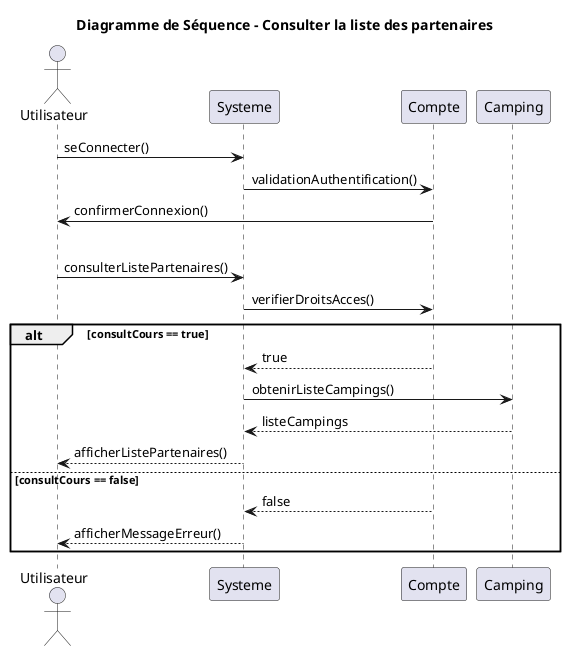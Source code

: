 @startuml
title Diagramme de Séquence - Consulter la liste des partenaires
actor Utilisateur
participant Systeme
participant Compte
participant Camping

'Connexion à un compte'
Utilisateur -> Systeme: seConnecter()
Systeme -> Compte: validationAuthentification()
Compte -> Utilisateur: confirmerConnexion()

'Séparation'
|||

'Consulter la liste des partenaires'
Utilisateur -> Systeme: consulterListePartenaires()
Systeme -> Compte : verifierDroitsAcces()
alt consultCours == true
    Compte --> Systeme : true
    Systeme -> Camping: obtenirListeCampings()
    Camping --> Systeme: listeCampings
    Systeme --> Utilisateur: afficherListePartenaires()
else consultCours == false
    Compte --> Systeme : false
    Systeme --> Utilisateur: afficherMessageErreur()
end
@enduml